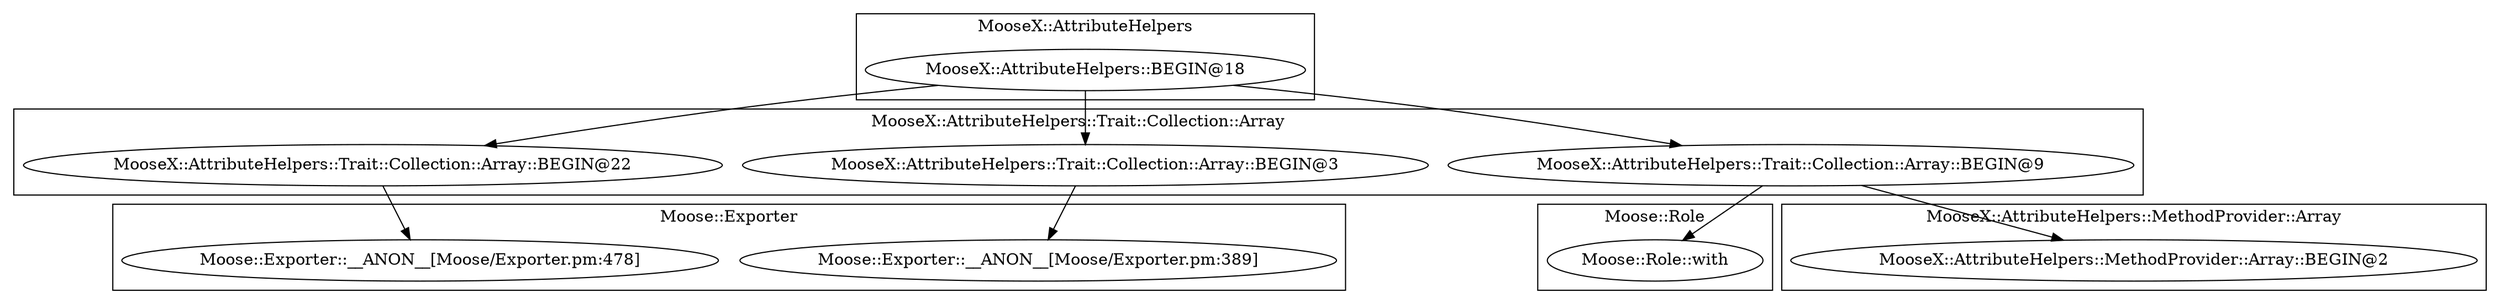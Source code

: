 digraph {
graph [overlap=false]
subgraph cluster_Moose_Exporter {
	label="Moose::Exporter";
	"Moose::Exporter::__ANON__[Moose/Exporter.pm:389]";
	"Moose::Exporter::__ANON__[Moose/Exporter.pm:478]";
}
subgraph cluster_MooseX_AttributeHelpers_Trait_Collection_Array {
	label="MooseX::AttributeHelpers::Trait::Collection::Array";
	"MooseX::AttributeHelpers::Trait::Collection::Array::BEGIN@3";
	"MooseX::AttributeHelpers::Trait::Collection::Array::BEGIN@9";
	"MooseX::AttributeHelpers::Trait::Collection::Array::BEGIN@22";
}
subgraph cluster_MooseX_AttributeHelpers {
	label="MooseX::AttributeHelpers";
	"MooseX::AttributeHelpers::BEGIN@18";
}
subgraph cluster_Moose_Role {
	label="Moose::Role";
	"Moose::Role::with";
}
subgraph cluster_MooseX_AttributeHelpers_MethodProvider_Array {
	label="MooseX::AttributeHelpers::MethodProvider::Array";
	"MooseX::AttributeHelpers::MethodProvider::Array::BEGIN@2";
}
"MooseX::AttributeHelpers::Trait::Collection::Array::BEGIN@22" -> "Moose::Exporter::__ANON__[Moose/Exporter.pm:478]";
"MooseX::AttributeHelpers::BEGIN@18" -> "MooseX::AttributeHelpers::Trait::Collection::Array::BEGIN@22";
"MooseX::AttributeHelpers::BEGIN@18" -> "MooseX::AttributeHelpers::Trait::Collection::Array::BEGIN@3";
"MooseX::AttributeHelpers::BEGIN@18" -> "MooseX::AttributeHelpers::Trait::Collection::Array::BEGIN@9";
"MooseX::AttributeHelpers::Trait::Collection::Array::BEGIN@9" -> "MooseX::AttributeHelpers::MethodProvider::Array::BEGIN@2";
"MooseX::AttributeHelpers::Trait::Collection::Array::BEGIN@9" -> "Moose::Role::with";
"MooseX::AttributeHelpers::Trait::Collection::Array::BEGIN@3" -> "Moose::Exporter::__ANON__[Moose/Exporter.pm:389]";
}
